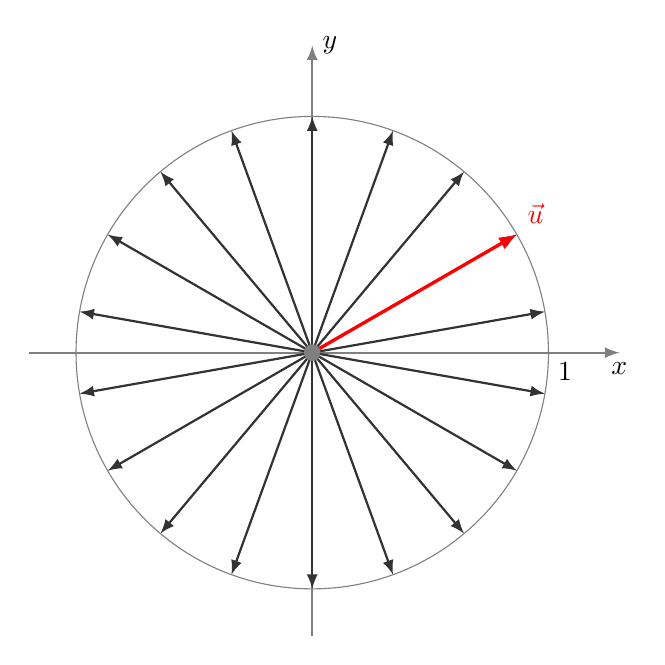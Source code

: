 ﻿\begin{tikzpicture}[scale=3]
      \draw[->,>=latex,thick, gray] (-1.2,0)--(1.3,0) node[below,black] {$x$};
       \draw[->,>=latex,thick, gray] (0,-1.2)--(0,1.3) node[right,black] {$y$};

    
    \foreach \a in {10,30,...,360}{
       \draw[->,>=latex,thick, black!80] (0,0) -- (\a:1);
    }

       \draw[->,>=latex,very thick, red] (0,0) -- (30:1)  node[above right] {$\vec u$};

      \draw[gray] (0,0) circle (1);
      \fill[gray] (0,0) circle (1pt); % node[below left]{$O$};
      \node[below right] at (1,0) {$1$};

\end{tikzpicture}
